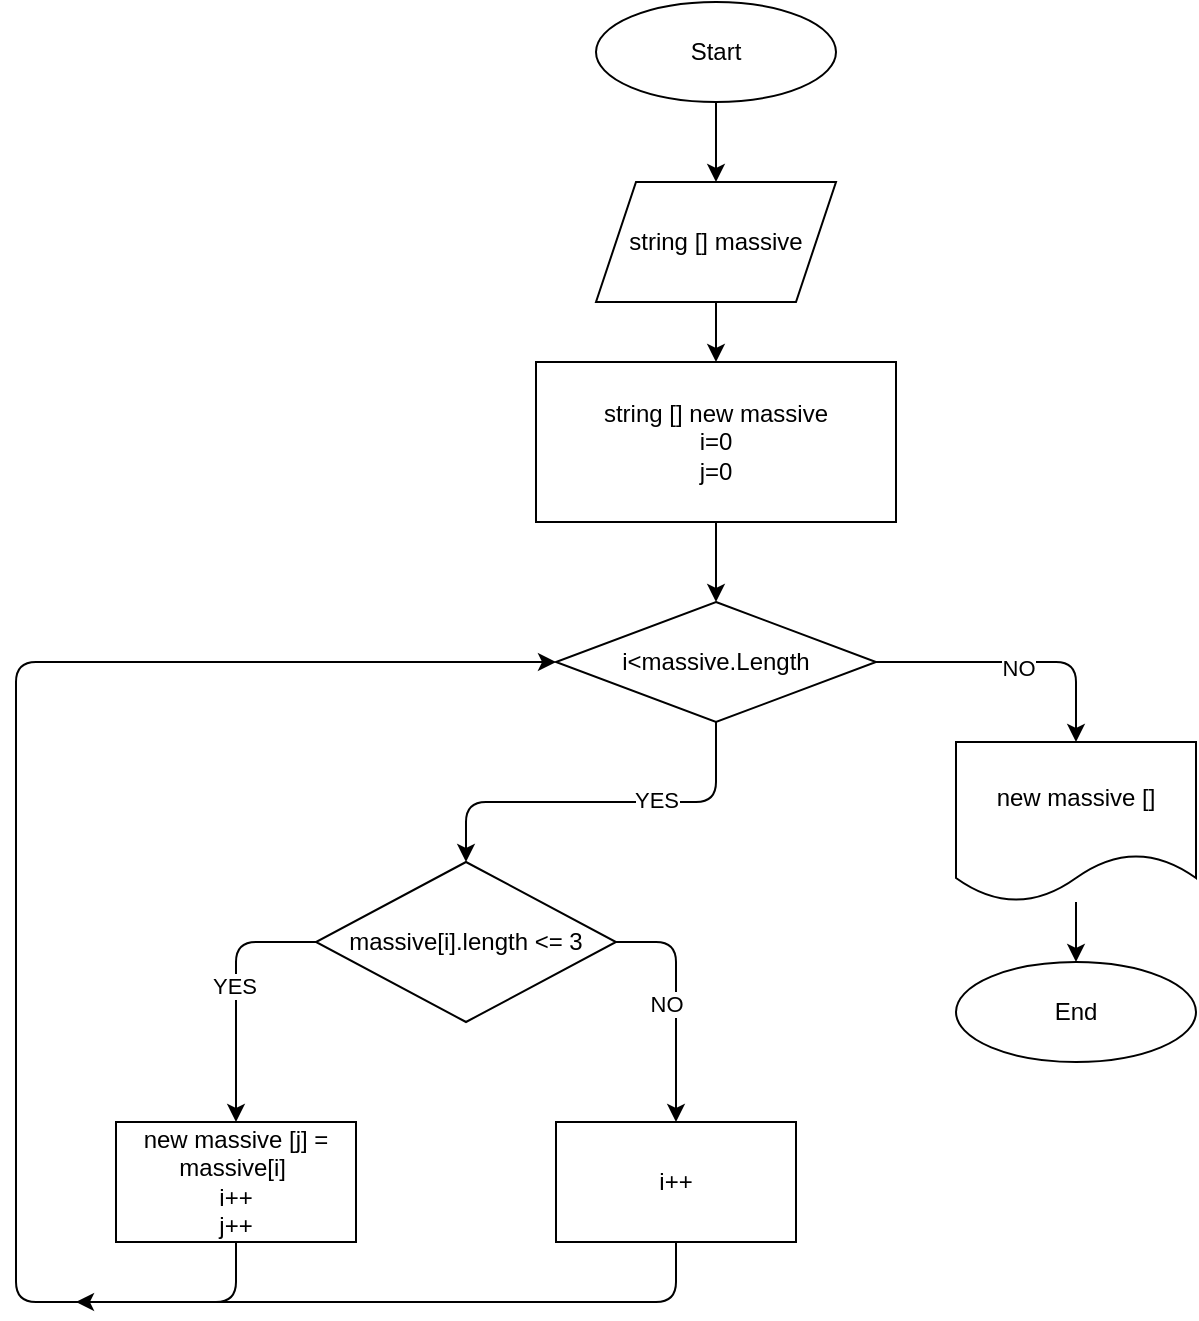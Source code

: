 <mxfile>
    <diagram id="7QMG97OtTe2PB2hJ6KNp" name="Page-1">
        <mxGraphModel dx="820" dy="388" grid="1" gridSize="10" guides="1" tooltips="1" connect="1" arrows="1" fold="1" page="1" pageScale="1" pageWidth="850" pageHeight="1100" math="0" shadow="0">
            <root>
                <mxCell id="0"/>
                <mxCell id="1" parent="0"/>
                <mxCell id="8" value="" style="edgeStyle=none;html=1;" parent="1" source="2" target="3" edge="1">
                    <mxGeometry relative="1" as="geometry"/>
                </mxCell>
                <mxCell id="2" value="Start" style="ellipse;whiteSpace=wrap;html=1;" parent="1" vertex="1">
                    <mxGeometry x="370" y="30" width="120" height="50" as="geometry"/>
                </mxCell>
                <mxCell id="9" value="" style="edgeStyle=none;html=1;" parent="1" source="3" target="7" edge="1">
                    <mxGeometry relative="1" as="geometry"/>
                </mxCell>
                <mxCell id="3" value="string [] massive" style="shape=parallelogram;perimeter=parallelogramPerimeter;whiteSpace=wrap;html=1;fixedSize=1;" parent="1" vertex="1">
                    <mxGeometry x="370" y="120" width="120" height="60" as="geometry"/>
                </mxCell>
                <mxCell id="11" style="edgeStyle=none;html=1;entryX=0.5;entryY=0;entryDx=0;entryDy=0;exitX=0;exitY=0.5;exitDx=0;exitDy=0;" parent="1" source="4" target="5" edge="1">
                    <mxGeometry relative="1" as="geometry">
                        <Array as="points">
                            <mxPoint x="190" y="500"/>
                        </Array>
                    </mxGeometry>
                </mxCell>
                <mxCell id="13" value="YES" style="edgeLabel;html=1;align=center;verticalAlign=middle;resizable=0;points=[];" parent="11" vertex="1" connectable="0">
                    <mxGeometry x="-0.054" y="-1" relative="1" as="geometry">
                        <mxPoint as="offset"/>
                    </mxGeometry>
                </mxCell>
                <mxCell id="21" style="edgeStyle=none;html=1;entryX=0.5;entryY=0;entryDx=0;entryDy=0;exitX=1;exitY=0.5;exitDx=0;exitDy=0;" parent="1" source="4" target="6" edge="1">
                    <mxGeometry relative="1" as="geometry">
                        <Array as="points">
                            <mxPoint x="410" y="500"/>
                        </Array>
                    </mxGeometry>
                </mxCell>
                <mxCell id="22" value="NO" style="edgeLabel;html=1;align=center;verticalAlign=middle;resizable=0;points=[];" parent="21" vertex="1" connectable="0">
                    <mxGeometry x="0.006" y="-5" relative="1" as="geometry">
                        <mxPoint as="offset"/>
                    </mxGeometry>
                </mxCell>
                <mxCell id="4" value="massive[i].length &amp;lt;= 3" style="rhombus;whiteSpace=wrap;html=1;" parent="1" vertex="1">
                    <mxGeometry x="230" y="460" width="150" height="80" as="geometry"/>
                </mxCell>
                <mxCell id="19" style="edgeStyle=none;html=1;entryX=0;entryY=0.5;entryDx=0;entryDy=0;exitX=0.5;exitY=1;exitDx=0;exitDy=0;" parent="1" source="5" target="17" edge="1">
                    <mxGeometry relative="1" as="geometry">
                        <Array as="points">
                            <mxPoint x="190" y="680"/>
                            <mxPoint x="80" y="680"/>
                            <mxPoint x="80" y="550"/>
                            <mxPoint x="80" y="360"/>
                        </Array>
                    </mxGeometry>
                </mxCell>
                <mxCell id="5" value="new massive [j] = massive[i]&amp;nbsp;&lt;br&gt;i++&lt;br&gt;j++" style="rounded=0;whiteSpace=wrap;html=1;" parent="1" vertex="1">
                    <mxGeometry x="130" y="590" width="120" height="60" as="geometry"/>
                </mxCell>
                <mxCell id="25" style="edgeStyle=none;html=1;" parent="1" source="6" edge="1">
                    <mxGeometry relative="1" as="geometry">
                        <mxPoint x="110" y="680" as="targetPoint"/>
                        <Array as="points">
                            <mxPoint x="410" y="680"/>
                        </Array>
                    </mxGeometry>
                </mxCell>
                <mxCell id="6" value="i++" style="rounded=0;whiteSpace=wrap;html=1;" parent="1" vertex="1">
                    <mxGeometry x="350" y="590" width="120" height="60" as="geometry"/>
                </mxCell>
                <mxCell id="27" value="" style="edgeStyle=none;html=1;" parent="1" source="7" target="17" edge="1">
                    <mxGeometry relative="1" as="geometry"/>
                </mxCell>
                <mxCell id="7" value="string [] new massive&lt;br&gt;i=0&lt;br&gt;j=0" style="rounded=0;whiteSpace=wrap;html=1;" parent="1" vertex="1">
                    <mxGeometry x="340" y="210" width="180" height="80" as="geometry"/>
                </mxCell>
                <mxCell id="24" style="edgeStyle=none;html=1;entryX=0.5;entryY=0;entryDx=0;entryDy=0;" parent="1" source="17" target="4" edge="1">
                    <mxGeometry relative="1" as="geometry">
                        <Array as="points">
                            <mxPoint x="430" y="430"/>
                            <mxPoint x="305" y="430"/>
                        </Array>
                    </mxGeometry>
                </mxCell>
                <mxCell id="26" value="YES" style="edgeLabel;html=1;align=center;verticalAlign=middle;resizable=0;points=[];" parent="24" vertex="1" connectable="0">
                    <mxGeometry x="-0.282" y="-1" relative="1" as="geometry">
                        <mxPoint as="offset"/>
                    </mxGeometry>
                </mxCell>
                <mxCell id="29" style="edgeStyle=none;html=1;entryX=0.5;entryY=0;entryDx=0;entryDy=0;" parent="1" source="17" target="28" edge="1">
                    <mxGeometry relative="1" as="geometry">
                        <Array as="points">
                            <mxPoint x="610" y="360"/>
                        </Array>
                    </mxGeometry>
                </mxCell>
                <mxCell id="30" value="NO" style="edgeLabel;html=1;align=center;verticalAlign=middle;resizable=0;points=[];" parent="29" vertex="1" connectable="0">
                    <mxGeometry x="0.006" y="-3" relative="1" as="geometry">
                        <mxPoint as="offset"/>
                    </mxGeometry>
                </mxCell>
                <mxCell id="17" value="i&amp;lt;massive.Length" style="rhombus;whiteSpace=wrap;html=1;" parent="1" vertex="1">
                    <mxGeometry x="350" y="330" width="160" height="60" as="geometry"/>
                </mxCell>
                <mxCell id="32" value="" style="edgeStyle=none;html=1;" parent="1" source="28" target="31" edge="1">
                    <mxGeometry relative="1" as="geometry"/>
                </mxCell>
                <mxCell id="28" value="new massive []" style="shape=document;whiteSpace=wrap;html=1;boundedLbl=1;" parent="1" vertex="1">
                    <mxGeometry x="550" y="400" width="120" height="80" as="geometry"/>
                </mxCell>
                <mxCell id="31" value="End" style="ellipse;whiteSpace=wrap;html=1;" parent="1" vertex="1">
                    <mxGeometry x="550" y="510" width="120" height="50" as="geometry"/>
                </mxCell>
            </root>
        </mxGraphModel>
    </diagram>
</mxfile>